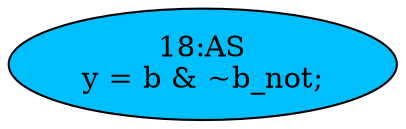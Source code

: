 strict digraph "" {
	node [label="\N"];
	"18:AS"	[ast="<pyverilog.vparser.ast.Assign object at 0x7fd48b3a4a90>",
		def_var="['y']",
		fillcolor=deepskyblue,
		label="18:AS
y = b & ~b_not;",
		statements="[]",
		style=filled,
		typ=Assign,
		use_var="['b', 'b_not']"];
}
